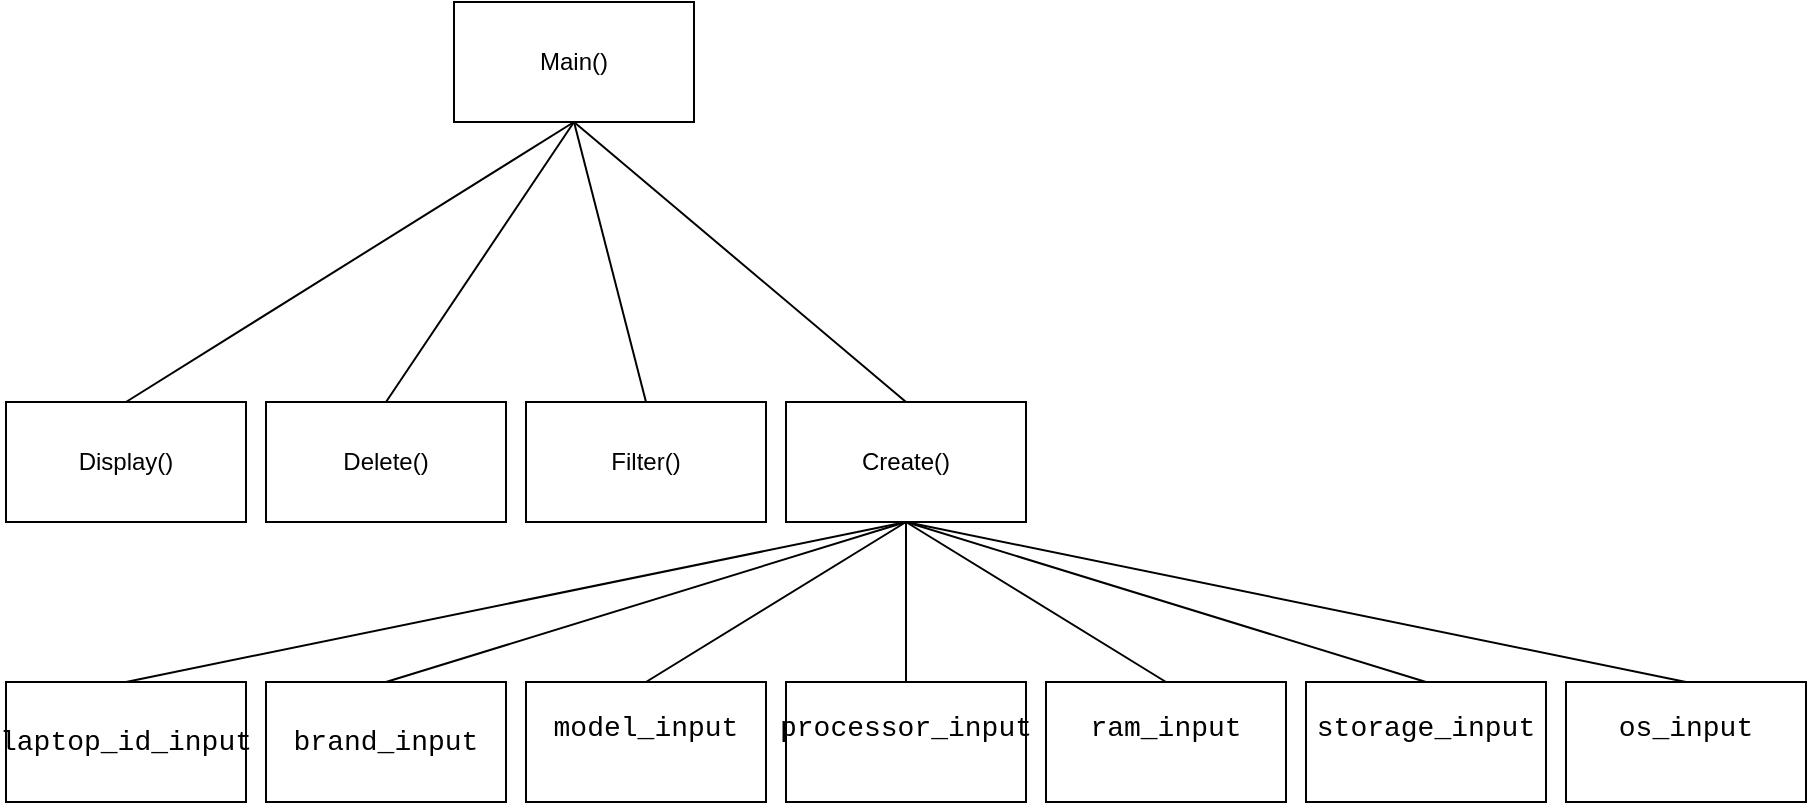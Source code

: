 <mxfile version="28.2.7">
  <diagram name="Seite-1" id="InivlnSUfeGwtxWyRrqx">
    <mxGraphModel dx="1048" dy="680" grid="1" gridSize="10" guides="1" tooltips="1" connect="1" arrows="1" fold="1" page="1" pageScale="1" pageWidth="827" pageHeight="1169" math="0" shadow="0">
      <root>
        <mxCell id="0" />
        <mxCell id="1" parent="0" />
        <mxCell id="WPlMAG071S4h9g0F3onm-1" value="Main()" style="rounded=0;whiteSpace=wrap;html=1;" vertex="1" parent="1">
          <mxGeometry x="414" y="150" width="120" height="60" as="geometry" />
        </mxCell>
        <mxCell id="WPlMAG071S4h9g0F3onm-2" value="Display()" style="rounded=0;whiteSpace=wrap;html=1;" vertex="1" parent="1">
          <mxGeometry x="190" y="350" width="120" height="60" as="geometry" />
        </mxCell>
        <mxCell id="WPlMAG071S4h9g0F3onm-3" value="Delete()" style="rounded=0;whiteSpace=wrap;html=1;" vertex="1" parent="1">
          <mxGeometry x="320" y="350" width="120" height="60" as="geometry" />
        </mxCell>
        <mxCell id="WPlMAG071S4h9g0F3onm-4" value="" style="endArrow=none;html=1;rounded=0;entryX=0.5;entryY=0;entryDx=0;entryDy=0;exitX=0.5;exitY=1;exitDx=0;exitDy=0;" edge="1" parent="1" source="WPlMAG071S4h9g0F3onm-1" target="WPlMAG071S4h9g0F3onm-2">
          <mxGeometry width="50" height="50" relative="1" as="geometry">
            <mxPoint x="380" y="290" as="sourcePoint" />
            <mxPoint x="430" y="240" as="targetPoint" />
          </mxGeometry>
        </mxCell>
        <mxCell id="WPlMAG071S4h9g0F3onm-5" value="" style="endArrow=none;html=1;rounded=0;exitX=0.5;exitY=0;exitDx=0;exitDy=0;entryX=0.5;entryY=1;entryDx=0;entryDy=0;" edge="1" parent="1" source="WPlMAG071S4h9g0F3onm-3" target="WPlMAG071S4h9g0F3onm-1">
          <mxGeometry width="50" height="50" relative="1" as="geometry">
            <mxPoint x="380" y="290" as="sourcePoint" />
            <mxPoint x="430" y="240" as="targetPoint" />
          </mxGeometry>
        </mxCell>
        <mxCell id="WPlMAG071S4h9g0F3onm-7" value="Create()" style="rounded=0;whiteSpace=wrap;html=1;" vertex="1" parent="1">
          <mxGeometry x="580" y="350" width="120" height="60" as="geometry" />
        </mxCell>
        <mxCell id="WPlMAG071S4h9g0F3onm-8" value="" style="endArrow=none;html=1;rounded=0;entryX=0.5;entryY=0;entryDx=0;entryDy=0;exitX=0.5;exitY=1;exitDx=0;exitDy=0;" edge="1" parent="1" source="WPlMAG071S4h9g0F3onm-1" target="WPlMAG071S4h9g0F3onm-7">
          <mxGeometry width="50" height="50" relative="1" as="geometry">
            <mxPoint x="380" y="290" as="sourcePoint" />
            <mxPoint x="430" y="240" as="targetPoint" />
          </mxGeometry>
        </mxCell>
        <mxCell id="WPlMAG071S4h9g0F3onm-9" value="Filter()" style="rounded=0;whiteSpace=wrap;html=1;" vertex="1" parent="1">
          <mxGeometry x="450" y="350" width="120" height="60" as="geometry" />
        </mxCell>
        <mxCell id="WPlMAG071S4h9g0F3onm-10" value="" style="endArrow=none;html=1;rounded=0;entryX=0.5;entryY=0;entryDx=0;entryDy=0;exitX=0.5;exitY=1;exitDx=0;exitDy=0;" edge="1" parent="1" source="WPlMAG071S4h9g0F3onm-1" target="WPlMAG071S4h9g0F3onm-9">
          <mxGeometry width="50" height="50" relative="1" as="geometry">
            <mxPoint x="380" y="290" as="sourcePoint" />
            <mxPoint x="430" y="240" as="targetPoint" />
          </mxGeometry>
        </mxCell>
        <mxCell id="WPlMAG071S4h9g0F3onm-11" value="&lt;div style=&quot;font-family: Consolas, &amp;quot;Courier New&amp;quot;, monospace; font-size: 14px; line-height: 19px; white-space: pre;&quot;&gt;&lt;span style=&quot;&quot;&gt;laptop_id_input&lt;/span&gt;&lt;/div&gt;" style="rounded=0;whiteSpace=wrap;html=1;fontColor=light-dark(#000000,#FFFFFF);labelBackgroundColor=none;align=center;verticalAlign=middle;" vertex="1" parent="1">
          <mxGeometry x="190" y="490" width="120" height="60" as="geometry" />
        </mxCell>
        <mxCell id="WPlMAG071S4h9g0F3onm-12" value="&lt;div style=&quot;font-family: Consolas, &amp;quot;Courier New&amp;quot;, monospace; font-size: 14px; line-height: 19px; white-space: pre;&quot;&gt;&lt;span style=&quot;&quot;&gt;brand_input&lt;/span&gt;&lt;/div&gt;" style="rounded=0;whiteSpace=wrap;html=1;fontColor=light-dark(#000000,#FFFFFF);labelBackgroundColor=none;align=center;verticalAlign=middle;" vertex="1" parent="1">
          <mxGeometry x="320" y="490" width="120" height="60" as="geometry" />
        </mxCell>
        <mxCell id="WPlMAG071S4h9g0F3onm-13" value="&#xa;&lt;div style=&quot;font-family: Consolas, &amp;quot;Courier New&amp;quot;, monospace; font-weight: normal; font-size: 14px; line-height: 19px; white-space: pre;&quot;&gt;&lt;div&gt;&lt;span style=&quot;&quot;&gt;model_input&lt;/span&gt;&lt;/div&gt;&lt;/div&gt;&#xa;&#xa;" style="rounded=0;whiteSpace=wrap;html=1;fontColor=light-dark(#000000,#FFFFFF);labelBackgroundColor=none;align=center;verticalAlign=middle;" vertex="1" parent="1">
          <mxGeometry x="450" y="490" width="120" height="60" as="geometry" />
        </mxCell>
        <mxCell id="WPlMAG071S4h9g0F3onm-14" value="&#xa;&lt;div style=&quot;font-family: Consolas, &amp;quot;Courier New&amp;quot;, monospace; font-weight: normal; font-size: 14px; line-height: 19px; white-space: pre;&quot;&gt;&lt;div&gt;&lt;span style=&quot;&quot;&gt;processor_input&lt;/span&gt;&lt;/div&gt;&lt;/div&gt;&#xa;&#xa;" style="rounded=0;whiteSpace=wrap;html=1;fontColor=light-dark(#000000,#FFFFFF);labelBackgroundColor=none;align=center;verticalAlign=middle;" vertex="1" parent="1">
          <mxGeometry x="580" y="490" width="120" height="60" as="geometry" />
        </mxCell>
        <mxCell id="WPlMAG071S4h9g0F3onm-15" value="&#xa;&lt;div style=&quot;font-family: Consolas, &amp;quot;Courier New&amp;quot;, monospace; font-weight: normal; font-size: 14px; line-height: 19px; white-space: pre;&quot;&gt;&lt;div&gt;&lt;span style=&quot;&quot;&gt;ram_input&lt;/span&gt;&lt;/div&gt;&lt;/div&gt;&#xa;&#xa;" style="rounded=0;whiteSpace=wrap;html=1;fontColor=light-dark(#000000,#FFFFFF);labelBackgroundColor=none;align=center;verticalAlign=middle;" vertex="1" parent="1">
          <mxGeometry x="710" y="490" width="120" height="60" as="geometry" />
        </mxCell>
        <mxCell id="WPlMAG071S4h9g0F3onm-16" value="&#xa;&lt;div style=&quot;font-family: Consolas, &amp;quot;Courier New&amp;quot;, monospace; font-weight: normal; font-size: 14px; line-height: 19px; white-space: pre;&quot;&gt;&lt;div&gt;&lt;span style=&quot;&quot;&gt;storage_input&lt;/span&gt;&lt;/div&gt;&lt;/div&gt;&#xa;&#xa;" style="rounded=0;whiteSpace=wrap;html=1;fontColor=light-dark(#000000,#FFFFFF);labelBackgroundColor=none;align=center;verticalAlign=middle;" vertex="1" parent="1">
          <mxGeometry x="840" y="490" width="120" height="60" as="geometry" />
        </mxCell>
        <mxCell id="WPlMAG071S4h9g0F3onm-17" value="" style="endArrow=none;html=1;rounded=0;exitX=0.5;exitY=0;exitDx=0;exitDy=0;" edge="1" parent="1" source="WPlMAG071S4h9g0F3onm-14" target="WPlMAG071S4h9g0F3onm-7">
          <mxGeometry width="50" height="50" relative="1" as="geometry">
            <mxPoint x="590" y="450" as="sourcePoint" />
            <mxPoint x="640" y="400" as="targetPoint" />
          </mxGeometry>
        </mxCell>
        <mxCell id="WPlMAG071S4h9g0F3onm-18" value="" style="endArrow=none;html=1;rounded=0;entryX=0.5;entryY=1;entryDx=0;entryDy=0;exitX=0.5;exitY=0;exitDx=0;exitDy=0;" edge="1" parent="1" source="WPlMAG071S4h9g0F3onm-13" target="WPlMAG071S4h9g0F3onm-7">
          <mxGeometry width="50" height="50" relative="1" as="geometry">
            <mxPoint x="570" y="390" as="sourcePoint" />
            <mxPoint x="620" y="340" as="targetPoint" />
          </mxGeometry>
        </mxCell>
        <mxCell id="WPlMAG071S4h9g0F3onm-19" value="" style="endArrow=none;html=1;rounded=0;entryX=0.5;entryY=1;entryDx=0;entryDy=0;exitX=0.5;exitY=0;exitDx=0;exitDy=0;" edge="1" parent="1" source="WPlMAG071S4h9g0F3onm-12" target="WPlMAG071S4h9g0F3onm-7">
          <mxGeometry width="50" height="50" relative="1" as="geometry">
            <mxPoint x="570" y="390" as="sourcePoint" />
            <mxPoint x="620" y="340" as="targetPoint" />
          </mxGeometry>
        </mxCell>
        <mxCell id="WPlMAG071S4h9g0F3onm-20" value="" style="endArrow=none;html=1;rounded=0;entryX=0.5;entryY=1;entryDx=0;entryDy=0;exitX=0.5;exitY=0;exitDx=0;exitDy=0;" edge="1" parent="1" source="WPlMAG071S4h9g0F3onm-11" target="WPlMAG071S4h9g0F3onm-7">
          <mxGeometry width="50" height="50" relative="1" as="geometry">
            <mxPoint x="570" y="390" as="sourcePoint" />
            <mxPoint x="620" y="340" as="targetPoint" />
          </mxGeometry>
        </mxCell>
        <mxCell id="WPlMAG071S4h9g0F3onm-21" value="" style="endArrow=none;html=1;rounded=0;exitX=0.5;exitY=0;exitDx=0;exitDy=0;entryX=0.5;entryY=1;entryDx=0;entryDy=0;" edge="1" parent="1" source="WPlMAG071S4h9g0F3onm-15" target="WPlMAG071S4h9g0F3onm-7">
          <mxGeometry width="50" height="50" relative="1" as="geometry">
            <mxPoint x="600" y="460" as="sourcePoint" />
            <mxPoint x="650" y="410" as="targetPoint" />
          </mxGeometry>
        </mxCell>
        <mxCell id="WPlMAG071S4h9g0F3onm-22" value="" style="endArrow=none;html=1;rounded=0;exitX=0.5;exitY=0;exitDx=0;exitDy=0;" edge="1" parent="1" source="WPlMAG071S4h9g0F3onm-16">
          <mxGeometry width="50" height="50" relative="1" as="geometry">
            <mxPoint x="870" y="430" as="sourcePoint" />
            <mxPoint x="640" y="410" as="targetPoint" />
          </mxGeometry>
        </mxCell>
        <mxCell id="WPlMAG071S4h9g0F3onm-23" value="&#xa;&lt;div style=&quot;font-family: Consolas, &amp;quot;Courier New&amp;quot;, monospace; font-weight: normal; font-size: 14px; line-height: 19px; white-space: pre;&quot;&gt;&lt;div&gt;&lt;span style=&quot;&quot;&gt;os_input&lt;/span&gt;&lt;/div&gt;&lt;/div&gt;&#xa;&#xa;" style="rounded=0;whiteSpace=wrap;html=1;fontColor=light-dark(#000000,#FFFFFF);labelBackgroundColor=none;align=center;verticalAlign=middle;" vertex="1" parent="1">
          <mxGeometry x="970" y="490" width="120" height="60" as="geometry" />
        </mxCell>
        <mxCell id="WPlMAG071S4h9g0F3onm-24" value="" style="endArrow=none;html=1;rounded=0;entryX=0.5;entryY=0;entryDx=0;entryDy=0;" edge="1" parent="1" target="WPlMAG071S4h9g0F3onm-23">
          <mxGeometry width="50" height="50" relative="1" as="geometry">
            <mxPoint x="640" y="410" as="sourcePoint" />
            <mxPoint x="800" y="640" as="targetPoint" />
          </mxGeometry>
        </mxCell>
      </root>
    </mxGraphModel>
  </diagram>
</mxfile>
